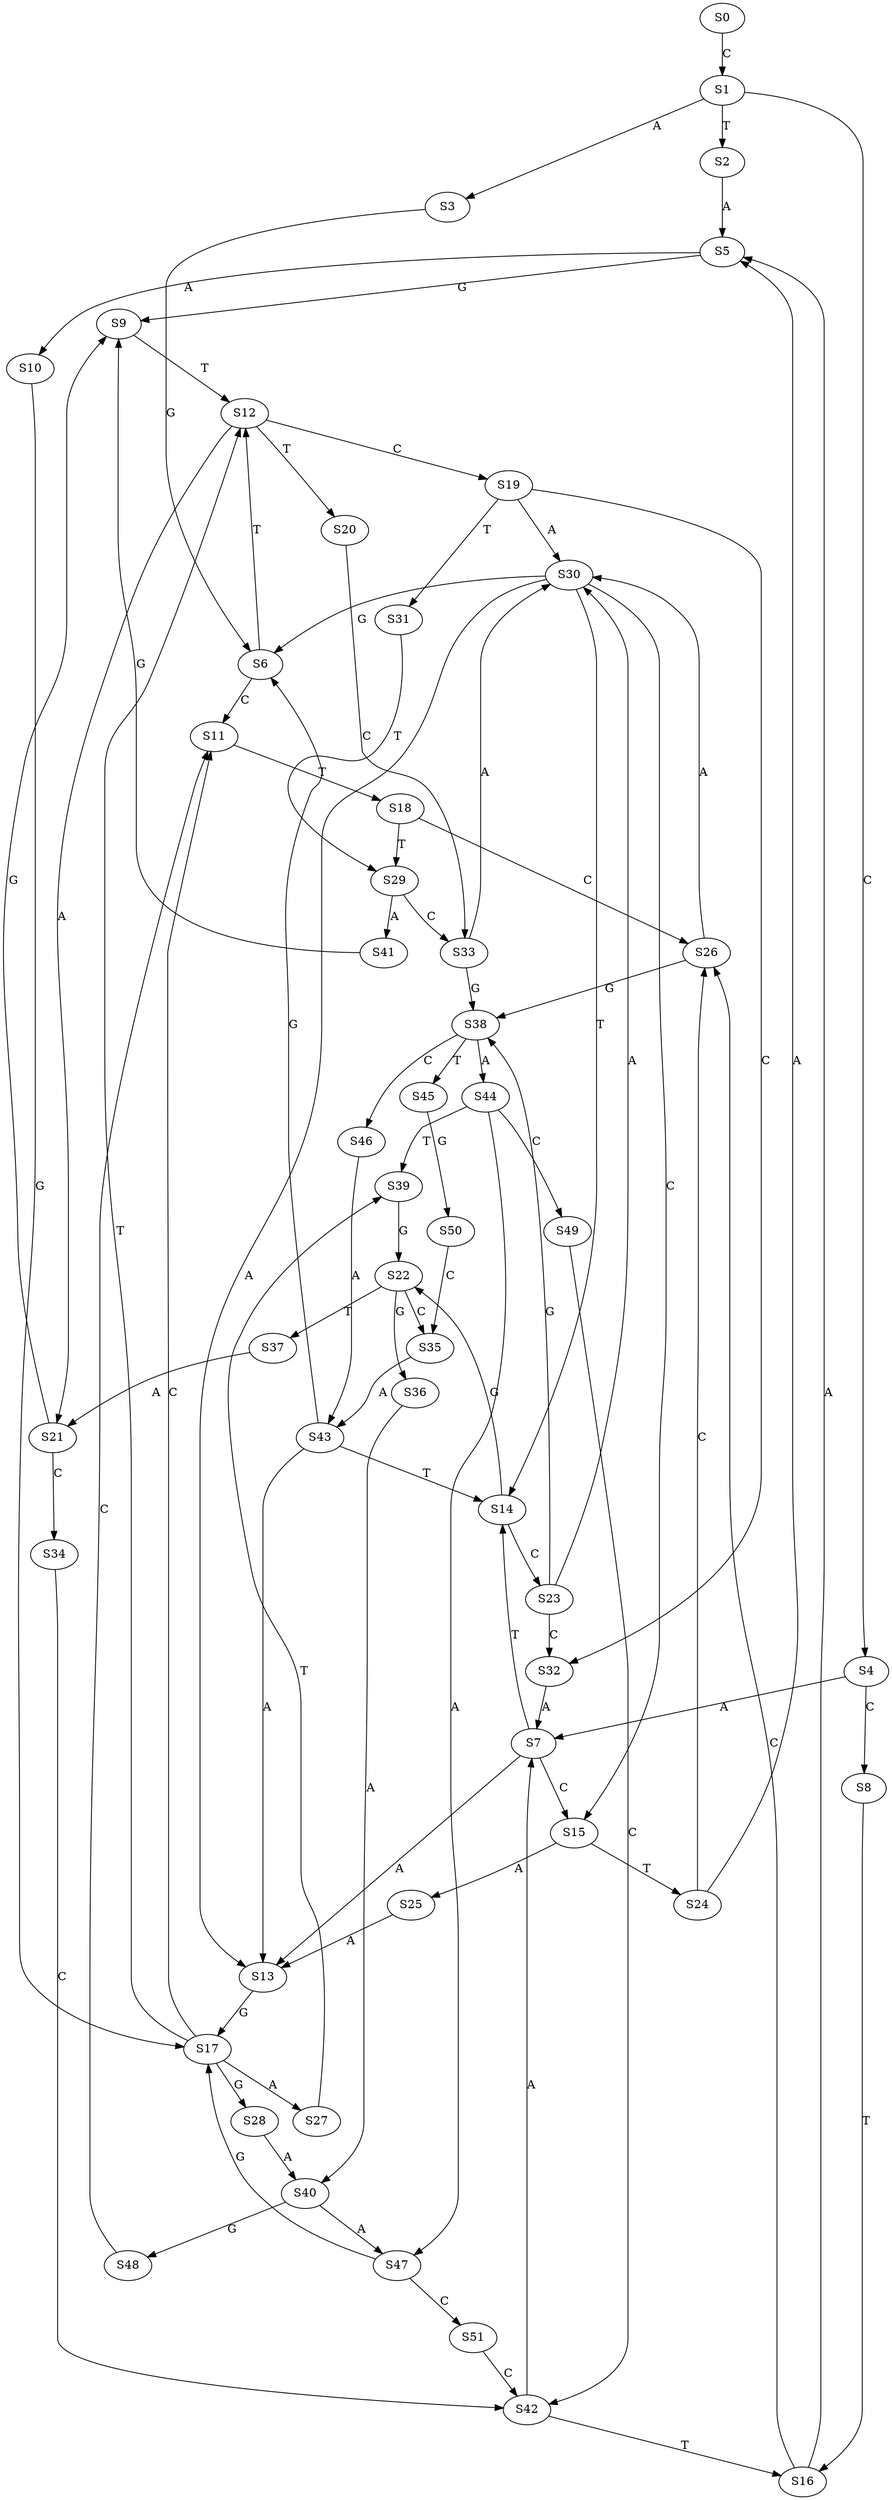 strict digraph  {
	S0 -> S1 [ label = C ];
	S1 -> S2 [ label = T ];
	S1 -> S3 [ label = A ];
	S1 -> S4 [ label = C ];
	S2 -> S5 [ label = A ];
	S3 -> S6 [ label = G ];
	S4 -> S7 [ label = A ];
	S4 -> S8 [ label = C ];
	S5 -> S9 [ label = G ];
	S5 -> S10 [ label = A ];
	S6 -> S11 [ label = C ];
	S6 -> S12 [ label = T ];
	S7 -> S13 [ label = A ];
	S7 -> S14 [ label = T ];
	S7 -> S15 [ label = C ];
	S8 -> S16 [ label = T ];
	S9 -> S12 [ label = T ];
	S10 -> S17 [ label = G ];
	S11 -> S18 [ label = T ];
	S12 -> S19 [ label = C ];
	S12 -> S20 [ label = T ];
	S12 -> S21 [ label = A ];
	S13 -> S17 [ label = G ];
	S14 -> S22 [ label = G ];
	S14 -> S23 [ label = C ];
	S15 -> S24 [ label = T ];
	S15 -> S25 [ label = A ];
	S16 -> S5 [ label = A ];
	S16 -> S26 [ label = C ];
	S17 -> S12 [ label = T ];
	S17 -> S27 [ label = A ];
	S17 -> S28 [ label = G ];
	S17 -> S11 [ label = C ];
	S18 -> S29 [ label = T ];
	S18 -> S26 [ label = C ];
	S19 -> S30 [ label = A ];
	S19 -> S31 [ label = T ];
	S19 -> S32 [ label = C ];
	S20 -> S33 [ label = C ];
	S21 -> S9 [ label = G ];
	S21 -> S34 [ label = C ];
	S22 -> S35 [ label = C ];
	S22 -> S36 [ label = G ];
	S22 -> S37 [ label = T ];
	S23 -> S32 [ label = C ];
	S23 -> S38 [ label = G ];
	S23 -> S30 [ label = A ];
	S24 -> S5 [ label = A ];
	S24 -> S26 [ label = C ];
	S25 -> S13 [ label = A ];
	S26 -> S30 [ label = A ];
	S26 -> S38 [ label = G ];
	S27 -> S39 [ label = T ];
	S28 -> S40 [ label = A ];
	S29 -> S41 [ label = A ];
	S29 -> S33 [ label = C ];
	S30 -> S14 [ label = T ];
	S30 -> S6 [ label = G ];
	S30 -> S13 [ label = A ];
	S30 -> S15 [ label = C ];
	S31 -> S29 [ label = T ];
	S32 -> S7 [ label = A ];
	S33 -> S30 [ label = A ];
	S33 -> S38 [ label = G ];
	S34 -> S42 [ label = C ];
	S35 -> S43 [ label = A ];
	S36 -> S40 [ label = A ];
	S37 -> S21 [ label = A ];
	S38 -> S44 [ label = A ];
	S38 -> S45 [ label = T ];
	S38 -> S46 [ label = C ];
	S39 -> S22 [ label = G ];
	S40 -> S47 [ label = A ];
	S40 -> S48 [ label = G ];
	S41 -> S9 [ label = G ];
	S42 -> S7 [ label = A ];
	S42 -> S16 [ label = T ];
	S43 -> S6 [ label = G ];
	S43 -> S14 [ label = T ];
	S43 -> S13 [ label = A ];
	S44 -> S47 [ label = A ];
	S44 -> S39 [ label = T ];
	S44 -> S49 [ label = C ];
	S45 -> S50 [ label = G ];
	S46 -> S43 [ label = A ];
	S47 -> S51 [ label = C ];
	S47 -> S17 [ label = G ];
	S48 -> S11 [ label = C ];
	S49 -> S42 [ label = C ];
	S50 -> S35 [ label = C ];
	S51 -> S42 [ label = C ];
}
